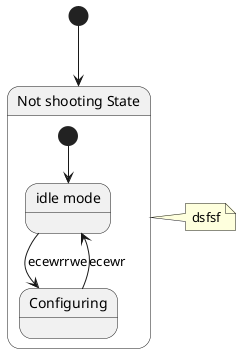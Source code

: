 @startuml

[*] --> nss

state "Not shooting State" as nss{
    state "idle mode" as im
    state "Configuring" as cm
    [*] --> im
    im --> cm : ecewrrwe
    cm --> im : ecewr

}

note right of nss : dsfsf

@enduml